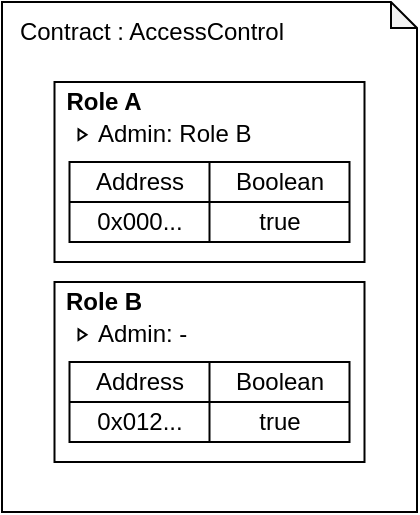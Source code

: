 <mxfile version="16.5.1" type="device"><diagram id="7qbJWCDhDvSZQbzFu1mj" name="Page-1"><mxGraphModel dx="677" dy="412" grid="1" gridSize="10" guides="1" tooltips="1" connect="1" arrows="1" fold="1" page="1" pageScale="1" pageWidth="827" pageHeight="1169" math="0" shadow="0"><root><mxCell id="0"/><mxCell id="1" parent="0"/><mxCell id="tJGszeiNfyjeuqvfvIDN-1" value="" style="shape=note;whiteSpace=wrap;html=1;backgroundOutline=1;darkOpacity=0.05;size=13;" vertex="1" parent="1"><mxGeometry x="20" y="230" width="207.5" height="255" as="geometry"/></mxCell><mxCell id="tJGszeiNfyjeuqvfvIDN-21" value="" style="rounded=0;whiteSpace=wrap;html=1;" vertex="1" parent="1"><mxGeometry x="46.25" y="270" width="155" height="90" as="geometry"/></mxCell><mxCell id="tJGszeiNfyjeuqvfvIDN-5" value="Contract : AccessControl" style="text;html=1;strokeColor=none;fillColor=none;align=center;verticalAlign=middle;whiteSpace=wrap;rounded=0;" vertex="1" parent="1"><mxGeometry x="20" y="230" width="150" height="30" as="geometry"/></mxCell><mxCell id="tJGszeiNfyjeuqvfvIDN-13" value="Role A" style="text;html=1;strokeColor=none;fillColor=none;align=center;verticalAlign=middle;whiteSpace=wrap;rounded=0;fontStyle=1" vertex="1" parent="1"><mxGeometry x="46.25" y="270" width="50" height="20" as="geometry"/></mxCell><mxCell id="tJGszeiNfyjeuqvfvIDN-22" value="" style="group" vertex="1" connectable="0" parent="1"><mxGeometry x="53.75" y="310" width="140" height="40" as="geometry"/></mxCell><mxCell id="tJGszeiNfyjeuqvfvIDN-6" value="" style="shape=internalStorage;whiteSpace=wrap;html=1;backgroundOutline=1;dx=70;dy=20;" vertex="1" parent="tJGszeiNfyjeuqvfvIDN-22"><mxGeometry width="140" height="40" as="geometry"/></mxCell><mxCell id="tJGszeiNfyjeuqvfvIDN-7" value="Address" style="text;html=1;strokeColor=none;fillColor=none;align=center;verticalAlign=middle;whiteSpace=wrap;rounded=0;" vertex="1" parent="tJGszeiNfyjeuqvfvIDN-22"><mxGeometry width="70" height="20" as="geometry"/></mxCell><mxCell id="tJGszeiNfyjeuqvfvIDN-8" value="Boolean" style="text;html=1;strokeColor=none;fillColor=none;align=center;verticalAlign=middle;whiteSpace=wrap;rounded=0;" vertex="1" parent="tJGszeiNfyjeuqvfvIDN-22"><mxGeometry x="70" width="70" height="20" as="geometry"/></mxCell><mxCell id="tJGszeiNfyjeuqvfvIDN-9" value="0x000..." style="text;html=1;strokeColor=none;fillColor=none;align=center;verticalAlign=middle;whiteSpace=wrap;rounded=0;" vertex="1" parent="tJGszeiNfyjeuqvfvIDN-22"><mxGeometry y="20" width="70" height="20" as="geometry"/></mxCell><mxCell id="tJGszeiNfyjeuqvfvIDN-11" value="true" style="text;html=1;strokeColor=none;fillColor=none;align=center;verticalAlign=middle;whiteSpace=wrap;rounded=0;" vertex="1" parent="tJGszeiNfyjeuqvfvIDN-22"><mxGeometry x="70" y="20" width="70" height="20" as="geometry"/></mxCell><mxCell id="tJGszeiNfyjeuqvfvIDN-23" value="Admin: Role B" style="text;html=1;strokeColor=none;fillColor=none;align=left;verticalAlign=middle;whiteSpace=wrap;rounded=0;" vertex="1" parent="1"><mxGeometry x="66.25" y="290" width="86" height="12.67" as="geometry"/></mxCell><mxCell id="tJGszeiNfyjeuqvfvIDN-27" value="" style="triangle;whiteSpace=wrap;html=1;" vertex="1" parent="1"><mxGeometry x="58.25" y="293.67" width="4" height="5.33" as="geometry"/></mxCell><mxCell id="tJGszeiNfyjeuqvfvIDN-28" value="" style="rounded=0;whiteSpace=wrap;html=1;" vertex="1" parent="1"><mxGeometry x="46.25" y="370" width="155" height="90" as="geometry"/></mxCell><mxCell id="tJGszeiNfyjeuqvfvIDN-29" value="Role B" style="text;html=1;strokeColor=none;fillColor=none;align=center;verticalAlign=middle;whiteSpace=wrap;rounded=0;fontStyle=1" vertex="1" parent="1"><mxGeometry x="46.25" y="370" width="50" height="20" as="geometry"/></mxCell><mxCell id="tJGszeiNfyjeuqvfvIDN-30" value="" style="group" vertex="1" connectable="0" parent="1"><mxGeometry x="53.75" y="410" width="140" height="40" as="geometry"/></mxCell><mxCell id="tJGszeiNfyjeuqvfvIDN-31" value="" style="shape=internalStorage;whiteSpace=wrap;html=1;backgroundOutline=1;dx=70;dy=20;" vertex="1" parent="tJGszeiNfyjeuqvfvIDN-30"><mxGeometry width="140" height="40" as="geometry"/></mxCell><mxCell id="tJGszeiNfyjeuqvfvIDN-32" value="Address" style="text;html=1;strokeColor=none;fillColor=none;align=center;verticalAlign=middle;whiteSpace=wrap;rounded=0;" vertex="1" parent="tJGszeiNfyjeuqvfvIDN-30"><mxGeometry width="70" height="20" as="geometry"/></mxCell><mxCell id="tJGszeiNfyjeuqvfvIDN-33" value="Boolean" style="text;html=1;strokeColor=none;fillColor=none;align=center;verticalAlign=middle;whiteSpace=wrap;rounded=0;" vertex="1" parent="tJGszeiNfyjeuqvfvIDN-30"><mxGeometry x="70" width="70" height="20" as="geometry"/></mxCell><mxCell id="tJGszeiNfyjeuqvfvIDN-34" value="0x012..." style="text;html=1;strokeColor=none;fillColor=none;align=center;verticalAlign=middle;whiteSpace=wrap;rounded=0;" vertex="1" parent="tJGszeiNfyjeuqvfvIDN-30"><mxGeometry y="20" width="70" height="20" as="geometry"/></mxCell><mxCell id="tJGszeiNfyjeuqvfvIDN-35" value="true" style="text;html=1;strokeColor=none;fillColor=none;align=center;verticalAlign=middle;whiteSpace=wrap;rounded=0;" vertex="1" parent="tJGszeiNfyjeuqvfvIDN-30"><mxGeometry x="70" y="20" width="70" height="20" as="geometry"/></mxCell><mxCell id="tJGszeiNfyjeuqvfvIDN-36" value="Admin: -" style="text;html=1;strokeColor=none;fillColor=none;align=left;verticalAlign=middle;whiteSpace=wrap;rounded=0;" vertex="1" parent="1"><mxGeometry x="66.25" y="390" width="86" height="12.67" as="geometry"/></mxCell><mxCell id="tJGszeiNfyjeuqvfvIDN-37" value="" style="triangle;whiteSpace=wrap;html=1;" vertex="1" parent="1"><mxGeometry x="58.25" y="393.67" width="4" height="5.33" as="geometry"/></mxCell></root></mxGraphModel></diagram></mxfile>